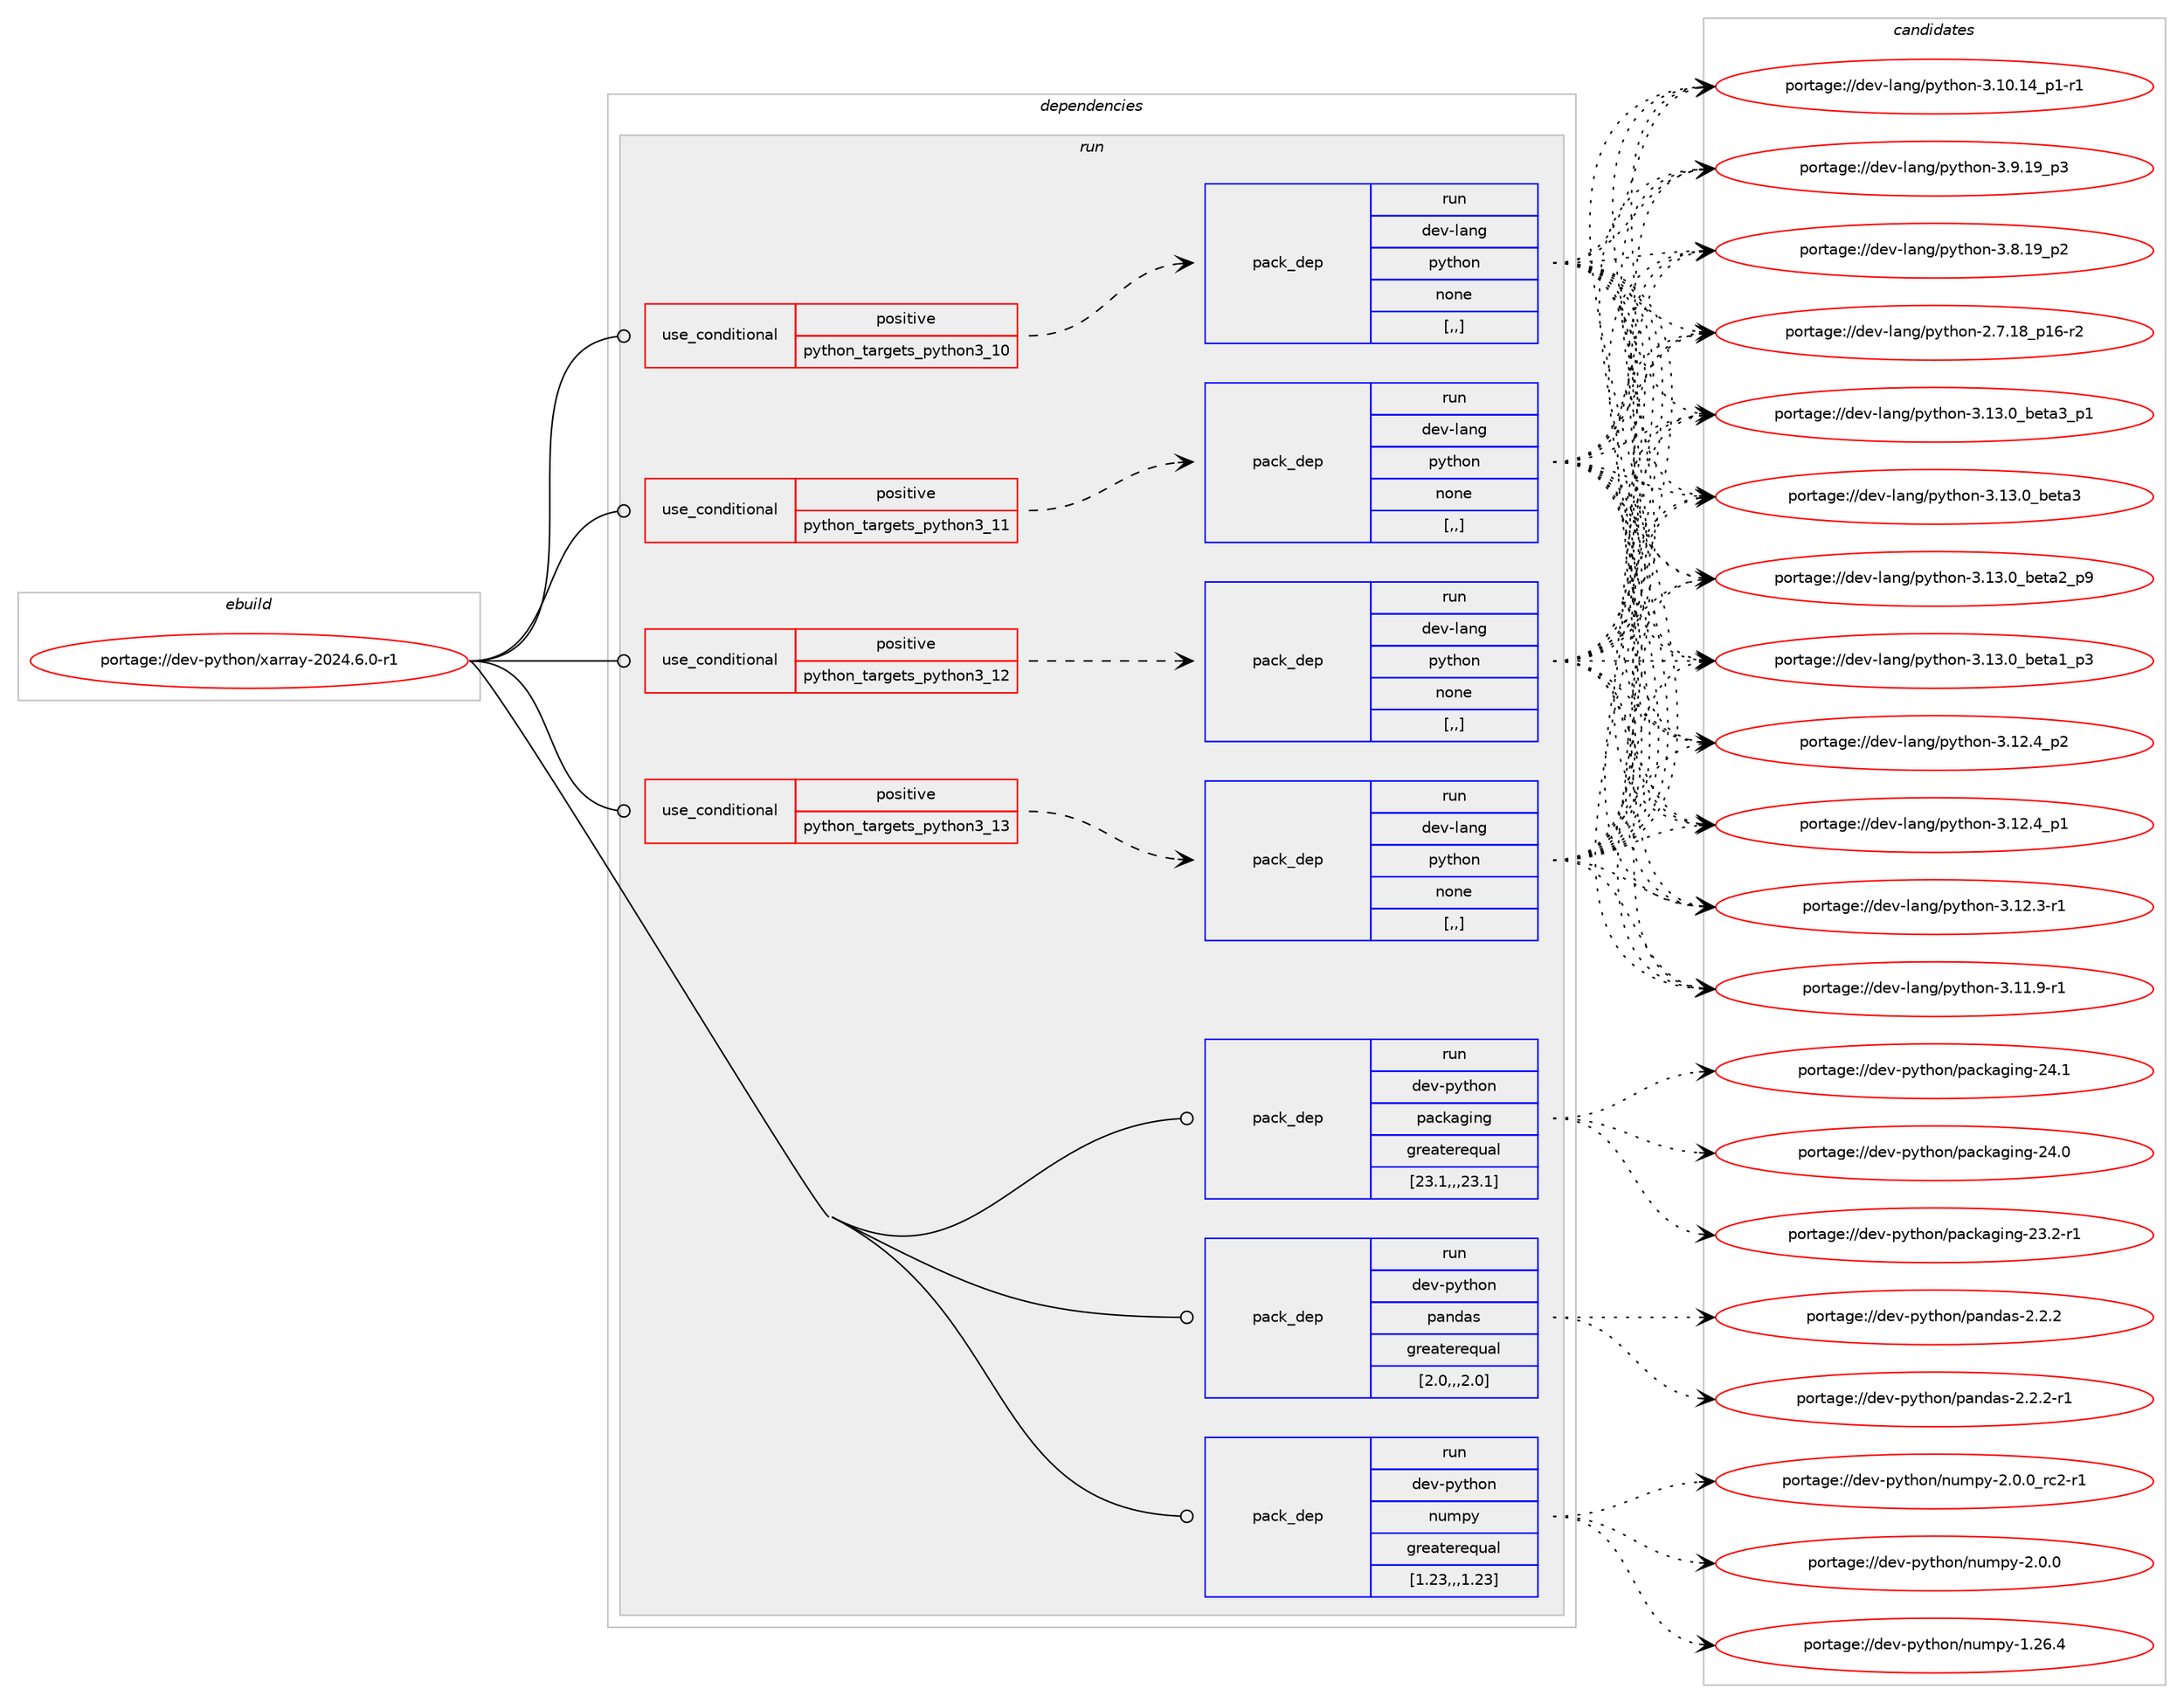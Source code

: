 digraph prolog {

# *************
# Graph options
# *************

newrank=true;
concentrate=true;
compound=true;
graph [rankdir=LR,fontname=Helvetica,fontsize=10,ranksep=1.5];#, ranksep=2.5, nodesep=0.2];
edge  [arrowhead=vee];
node  [fontname=Helvetica,fontsize=10];

# **********
# The ebuild
# **********

subgraph cluster_leftcol {
color=gray;
label=<<i>ebuild</i>>;
id [label="portage://dev-python/xarray-2024.6.0-r1", color=red, width=4, href="../dev-python/xarray-2024.6.0-r1.svg"];
}

# ****************
# The dependencies
# ****************

subgraph cluster_midcol {
color=gray;
label=<<i>dependencies</i>>;
subgraph cluster_compile {
fillcolor="#eeeeee";
style=filled;
label=<<i>compile</i>>;
}
subgraph cluster_compileandrun {
fillcolor="#eeeeee";
style=filled;
label=<<i>compile and run</i>>;
}
subgraph cluster_run {
fillcolor="#eeeeee";
style=filled;
label=<<i>run</i>>;
subgraph cond41059 {
dependency167040 [label=<<TABLE BORDER="0" CELLBORDER="1" CELLSPACING="0" CELLPADDING="4"><TR><TD ROWSPAN="3" CELLPADDING="10">use_conditional</TD></TR><TR><TD>positive</TD></TR><TR><TD>python_targets_python3_10</TD></TR></TABLE>>, shape=none, color=red];
subgraph pack124708 {
dependency167041 [label=<<TABLE BORDER="0" CELLBORDER="1" CELLSPACING="0" CELLPADDING="4" WIDTH="220"><TR><TD ROWSPAN="6" CELLPADDING="30">pack_dep</TD></TR><TR><TD WIDTH="110">run</TD></TR><TR><TD>dev-lang</TD></TR><TR><TD>python</TD></TR><TR><TD>none</TD></TR><TR><TD>[,,]</TD></TR></TABLE>>, shape=none, color=blue];
}
dependency167040:e -> dependency167041:w [weight=20,style="dashed",arrowhead="vee"];
}
id:e -> dependency167040:w [weight=20,style="solid",arrowhead="odot"];
subgraph cond41060 {
dependency167042 [label=<<TABLE BORDER="0" CELLBORDER="1" CELLSPACING="0" CELLPADDING="4"><TR><TD ROWSPAN="3" CELLPADDING="10">use_conditional</TD></TR><TR><TD>positive</TD></TR><TR><TD>python_targets_python3_11</TD></TR></TABLE>>, shape=none, color=red];
subgraph pack124709 {
dependency167043 [label=<<TABLE BORDER="0" CELLBORDER="1" CELLSPACING="0" CELLPADDING="4" WIDTH="220"><TR><TD ROWSPAN="6" CELLPADDING="30">pack_dep</TD></TR><TR><TD WIDTH="110">run</TD></TR><TR><TD>dev-lang</TD></TR><TR><TD>python</TD></TR><TR><TD>none</TD></TR><TR><TD>[,,]</TD></TR></TABLE>>, shape=none, color=blue];
}
dependency167042:e -> dependency167043:w [weight=20,style="dashed",arrowhead="vee"];
}
id:e -> dependency167042:w [weight=20,style="solid",arrowhead="odot"];
subgraph cond41061 {
dependency167044 [label=<<TABLE BORDER="0" CELLBORDER="1" CELLSPACING="0" CELLPADDING="4"><TR><TD ROWSPAN="3" CELLPADDING="10">use_conditional</TD></TR><TR><TD>positive</TD></TR><TR><TD>python_targets_python3_12</TD></TR></TABLE>>, shape=none, color=red];
subgraph pack124710 {
dependency167045 [label=<<TABLE BORDER="0" CELLBORDER="1" CELLSPACING="0" CELLPADDING="4" WIDTH="220"><TR><TD ROWSPAN="6" CELLPADDING="30">pack_dep</TD></TR><TR><TD WIDTH="110">run</TD></TR><TR><TD>dev-lang</TD></TR><TR><TD>python</TD></TR><TR><TD>none</TD></TR><TR><TD>[,,]</TD></TR></TABLE>>, shape=none, color=blue];
}
dependency167044:e -> dependency167045:w [weight=20,style="dashed",arrowhead="vee"];
}
id:e -> dependency167044:w [weight=20,style="solid",arrowhead="odot"];
subgraph cond41062 {
dependency167046 [label=<<TABLE BORDER="0" CELLBORDER="1" CELLSPACING="0" CELLPADDING="4"><TR><TD ROWSPAN="3" CELLPADDING="10">use_conditional</TD></TR><TR><TD>positive</TD></TR><TR><TD>python_targets_python3_13</TD></TR></TABLE>>, shape=none, color=red];
subgraph pack124711 {
dependency167047 [label=<<TABLE BORDER="0" CELLBORDER="1" CELLSPACING="0" CELLPADDING="4" WIDTH="220"><TR><TD ROWSPAN="6" CELLPADDING="30">pack_dep</TD></TR><TR><TD WIDTH="110">run</TD></TR><TR><TD>dev-lang</TD></TR><TR><TD>python</TD></TR><TR><TD>none</TD></TR><TR><TD>[,,]</TD></TR></TABLE>>, shape=none, color=blue];
}
dependency167046:e -> dependency167047:w [weight=20,style="dashed",arrowhead="vee"];
}
id:e -> dependency167046:w [weight=20,style="solid",arrowhead="odot"];
subgraph pack124712 {
dependency167048 [label=<<TABLE BORDER="0" CELLBORDER="1" CELLSPACING="0" CELLPADDING="4" WIDTH="220"><TR><TD ROWSPAN="6" CELLPADDING="30">pack_dep</TD></TR><TR><TD WIDTH="110">run</TD></TR><TR><TD>dev-python</TD></TR><TR><TD>numpy</TD></TR><TR><TD>greaterequal</TD></TR><TR><TD>[1.23,,,1.23]</TD></TR></TABLE>>, shape=none, color=blue];
}
id:e -> dependency167048:w [weight=20,style="solid",arrowhead="odot"];
subgraph pack124713 {
dependency167049 [label=<<TABLE BORDER="0" CELLBORDER="1" CELLSPACING="0" CELLPADDING="4" WIDTH="220"><TR><TD ROWSPAN="6" CELLPADDING="30">pack_dep</TD></TR><TR><TD WIDTH="110">run</TD></TR><TR><TD>dev-python</TD></TR><TR><TD>packaging</TD></TR><TR><TD>greaterequal</TD></TR><TR><TD>[23.1,,,23.1]</TD></TR></TABLE>>, shape=none, color=blue];
}
id:e -> dependency167049:w [weight=20,style="solid",arrowhead="odot"];
subgraph pack124714 {
dependency167050 [label=<<TABLE BORDER="0" CELLBORDER="1" CELLSPACING="0" CELLPADDING="4" WIDTH="220"><TR><TD ROWSPAN="6" CELLPADDING="30">pack_dep</TD></TR><TR><TD WIDTH="110">run</TD></TR><TR><TD>dev-python</TD></TR><TR><TD>pandas</TD></TR><TR><TD>greaterequal</TD></TR><TR><TD>[2.0,,,2.0]</TD></TR></TABLE>>, shape=none, color=blue];
}
id:e -> dependency167050:w [weight=20,style="solid",arrowhead="odot"];
}
}

# **************
# The candidates
# **************

subgraph cluster_choices {
rank=same;
color=gray;
label=<<i>candidates</i>>;

subgraph choice124708 {
color=black;
nodesep=1;
choice10010111845108971101034711212111610411111045514649514648959810111697519511249 [label="portage://dev-lang/python-3.13.0_beta3_p1", color=red, width=4,href="../dev-lang/python-3.13.0_beta3_p1.svg"];
choice1001011184510897110103471121211161041111104551464951464895981011169751 [label="portage://dev-lang/python-3.13.0_beta3", color=red, width=4,href="../dev-lang/python-3.13.0_beta3.svg"];
choice10010111845108971101034711212111610411111045514649514648959810111697509511257 [label="portage://dev-lang/python-3.13.0_beta2_p9", color=red, width=4,href="../dev-lang/python-3.13.0_beta2_p9.svg"];
choice10010111845108971101034711212111610411111045514649514648959810111697499511251 [label="portage://dev-lang/python-3.13.0_beta1_p3", color=red, width=4,href="../dev-lang/python-3.13.0_beta1_p3.svg"];
choice100101118451089711010347112121116104111110455146495046529511250 [label="portage://dev-lang/python-3.12.4_p2", color=red, width=4,href="../dev-lang/python-3.12.4_p2.svg"];
choice100101118451089711010347112121116104111110455146495046529511249 [label="portage://dev-lang/python-3.12.4_p1", color=red, width=4,href="../dev-lang/python-3.12.4_p1.svg"];
choice100101118451089711010347112121116104111110455146495046514511449 [label="portage://dev-lang/python-3.12.3-r1", color=red, width=4,href="../dev-lang/python-3.12.3-r1.svg"];
choice100101118451089711010347112121116104111110455146494946574511449 [label="portage://dev-lang/python-3.11.9-r1", color=red, width=4,href="../dev-lang/python-3.11.9-r1.svg"];
choice100101118451089711010347112121116104111110455146494846495295112494511449 [label="portage://dev-lang/python-3.10.14_p1-r1", color=red, width=4,href="../dev-lang/python-3.10.14_p1-r1.svg"];
choice100101118451089711010347112121116104111110455146574649579511251 [label="portage://dev-lang/python-3.9.19_p3", color=red, width=4,href="../dev-lang/python-3.9.19_p3.svg"];
choice100101118451089711010347112121116104111110455146564649579511250 [label="portage://dev-lang/python-3.8.19_p2", color=red, width=4,href="../dev-lang/python-3.8.19_p2.svg"];
choice100101118451089711010347112121116104111110455046554649569511249544511450 [label="portage://dev-lang/python-2.7.18_p16-r2", color=red, width=4,href="../dev-lang/python-2.7.18_p16-r2.svg"];
dependency167041:e -> choice10010111845108971101034711212111610411111045514649514648959810111697519511249:w [style=dotted,weight="100"];
dependency167041:e -> choice1001011184510897110103471121211161041111104551464951464895981011169751:w [style=dotted,weight="100"];
dependency167041:e -> choice10010111845108971101034711212111610411111045514649514648959810111697509511257:w [style=dotted,weight="100"];
dependency167041:e -> choice10010111845108971101034711212111610411111045514649514648959810111697499511251:w [style=dotted,weight="100"];
dependency167041:e -> choice100101118451089711010347112121116104111110455146495046529511250:w [style=dotted,weight="100"];
dependency167041:e -> choice100101118451089711010347112121116104111110455146495046529511249:w [style=dotted,weight="100"];
dependency167041:e -> choice100101118451089711010347112121116104111110455146495046514511449:w [style=dotted,weight="100"];
dependency167041:e -> choice100101118451089711010347112121116104111110455146494946574511449:w [style=dotted,weight="100"];
dependency167041:e -> choice100101118451089711010347112121116104111110455146494846495295112494511449:w [style=dotted,weight="100"];
dependency167041:e -> choice100101118451089711010347112121116104111110455146574649579511251:w [style=dotted,weight="100"];
dependency167041:e -> choice100101118451089711010347112121116104111110455146564649579511250:w [style=dotted,weight="100"];
dependency167041:e -> choice100101118451089711010347112121116104111110455046554649569511249544511450:w [style=dotted,weight="100"];
}
subgraph choice124709 {
color=black;
nodesep=1;
choice10010111845108971101034711212111610411111045514649514648959810111697519511249 [label="portage://dev-lang/python-3.13.0_beta3_p1", color=red, width=4,href="../dev-lang/python-3.13.0_beta3_p1.svg"];
choice1001011184510897110103471121211161041111104551464951464895981011169751 [label="portage://dev-lang/python-3.13.0_beta3", color=red, width=4,href="../dev-lang/python-3.13.0_beta3.svg"];
choice10010111845108971101034711212111610411111045514649514648959810111697509511257 [label="portage://dev-lang/python-3.13.0_beta2_p9", color=red, width=4,href="../dev-lang/python-3.13.0_beta2_p9.svg"];
choice10010111845108971101034711212111610411111045514649514648959810111697499511251 [label="portage://dev-lang/python-3.13.0_beta1_p3", color=red, width=4,href="../dev-lang/python-3.13.0_beta1_p3.svg"];
choice100101118451089711010347112121116104111110455146495046529511250 [label="portage://dev-lang/python-3.12.4_p2", color=red, width=4,href="../dev-lang/python-3.12.4_p2.svg"];
choice100101118451089711010347112121116104111110455146495046529511249 [label="portage://dev-lang/python-3.12.4_p1", color=red, width=4,href="../dev-lang/python-3.12.4_p1.svg"];
choice100101118451089711010347112121116104111110455146495046514511449 [label="portage://dev-lang/python-3.12.3-r1", color=red, width=4,href="../dev-lang/python-3.12.3-r1.svg"];
choice100101118451089711010347112121116104111110455146494946574511449 [label="portage://dev-lang/python-3.11.9-r1", color=red, width=4,href="../dev-lang/python-3.11.9-r1.svg"];
choice100101118451089711010347112121116104111110455146494846495295112494511449 [label="portage://dev-lang/python-3.10.14_p1-r1", color=red, width=4,href="../dev-lang/python-3.10.14_p1-r1.svg"];
choice100101118451089711010347112121116104111110455146574649579511251 [label="portage://dev-lang/python-3.9.19_p3", color=red, width=4,href="../dev-lang/python-3.9.19_p3.svg"];
choice100101118451089711010347112121116104111110455146564649579511250 [label="portage://dev-lang/python-3.8.19_p2", color=red, width=4,href="../dev-lang/python-3.8.19_p2.svg"];
choice100101118451089711010347112121116104111110455046554649569511249544511450 [label="portage://dev-lang/python-2.7.18_p16-r2", color=red, width=4,href="../dev-lang/python-2.7.18_p16-r2.svg"];
dependency167043:e -> choice10010111845108971101034711212111610411111045514649514648959810111697519511249:w [style=dotted,weight="100"];
dependency167043:e -> choice1001011184510897110103471121211161041111104551464951464895981011169751:w [style=dotted,weight="100"];
dependency167043:e -> choice10010111845108971101034711212111610411111045514649514648959810111697509511257:w [style=dotted,weight="100"];
dependency167043:e -> choice10010111845108971101034711212111610411111045514649514648959810111697499511251:w [style=dotted,weight="100"];
dependency167043:e -> choice100101118451089711010347112121116104111110455146495046529511250:w [style=dotted,weight="100"];
dependency167043:e -> choice100101118451089711010347112121116104111110455146495046529511249:w [style=dotted,weight="100"];
dependency167043:e -> choice100101118451089711010347112121116104111110455146495046514511449:w [style=dotted,weight="100"];
dependency167043:e -> choice100101118451089711010347112121116104111110455146494946574511449:w [style=dotted,weight="100"];
dependency167043:e -> choice100101118451089711010347112121116104111110455146494846495295112494511449:w [style=dotted,weight="100"];
dependency167043:e -> choice100101118451089711010347112121116104111110455146574649579511251:w [style=dotted,weight="100"];
dependency167043:e -> choice100101118451089711010347112121116104111110455146564649579511250:w [style=dotted,weight="100"];
dependency167043:e -> choice100101118451089711010347112121116104111110455046554649569511249544511450:w [style=dotted,weight="100"];
}
subgraph choice124710 {
color=black;
nodesep=1;
choice10010111845108971101034711212111610411111045514649514648959810111697519511249 [label="portage://dev-lang/python-3.13.0_beta3_p1", color=red, width=4,href="../dev-lang/python-3.13.0_beta3_p1.svg"];
choice1001011184510897110103471121211161041111104551464951464895981011169751 [label="portage://dev-lang/python-3.13.0_beta3", color=red, width=4,href="../dev-lang/python-3.13.0_beta3.svg"];
choice10010111845108971101034711212111610411111045514649514648959810111697509511257 [label="portage://dev-lang/python-3.13.0_beta2_p9", color=red, width=4,href="../dev-lang/python-3.13.0_beta2_p9.svg"];
choice10010111845108971101034711212111610411111045514649514648959810111697499511251 [label="portage://dev-lang/python-3.13.0_beta1_p3", color=red, width=4,href="../dev-lang/python-3.13.0_beta1_p3.svg"];
choice100101118451089711010347112121116104111110455146495046529511250 [label="portage://dev-lang/python-3.12.4_p2", color=red, width=4,href="../dev-lang/python-3.12.4_p2.svg"];
choice100101118451089711010347112121116104111110455146495046529511249 [label="portage://dev-lang/python-3.12.4_p1", color=red, width=4,href="../dev-lang/python-3.12.4_p1.svg"];
choice100101118451089711010347112121116104111110455146495046514511449 [label="portage://dev-lang/python-3.12.3-r1", color=red, width=4,href="../dev-lang/python-3.12.3-r1.svg"];
choice100101118451089711010347112121116104111110455146494946574511449 [label="portage://dev-lang/python-3.11.9-r1", color=red, width=4,href="../dev-lang/python-3.11.9-r1.svg"];
choice100101118451089711010347112121116104111110455146494846495295112494511449 [label="portage://dev-lang/python-3.10.14_p1-r1", color=red, width=4,href="../dev-lang/python-3.10.14_p1-r1.svg"];
choice100101118451089711010347112121116104111110455146574649579511251 [label="portage://dev-lang/python-3.9.19_p3", color=red, width=4,href="../dev-lang/python-3.9.19_p3.svg"];
choice100101118451089711010347112121116104111110455146564649579511250 [label="portage://dev-lang/python-3.8.19_p2", color=red, width=4,href="../dev-lang/python-3.8.19_p2.svg"];
choice100101118451089711010347112121116104111110455046554649569511249544511450 [label="portage://dev-lang/python-2.7.18_p16-r2", color=red, width=4,href="../dev-lang/python-2.7.18_p16-r2.svg"];
dependency167045:e -> choice10010111845108971101034711212111610411111045514649514648959810111697519511249:w [style=dotted,weight="100"];
dependency167045:e -> choice1001011184510897110103471121211161041111104551464951464895981011169751:w [style=dotted,weight="100"];
dependency167045:e -> choice10010111845108971101034711212111610411111045514649514648959810111697509511257:w [style=dotted,weight="100"];
dependency167045:e -> choice10010111845108971101034711212111610411111045514649514648959810111697499511251:w [style=dotted,weight="100"];
dependency167045:e -> choice100101118451089711010347112121116104111110455146495046529511250:w [style=dotted,weight="100"];
dependency167045:e -> choice100101118451089711010347112121116104111110455146495046529511249:w [style=dotted,weight="100"];
dependency167045:e -> choice100101118451089711010347112121116104111110455146495046514511449:w [style=dotted,weight="100"];
dependency167045:e -> choice100101118451089711010347112121116104111110455146494946574511449:w [style=dotted,weight="100"];
dependency167045:e -> choice100101118451089711010347112121116104111110455146494846495295112494511449:w [style=dotted,weight="100"];
dependency167045:e -> choice100101118451089711010347112121116104111110455146574649579511251:w [style=dotted,weight="100"];
dependency167045:e -> choice100101118451089711010347112121116104111110455146564649579511250:w [style=dotted,weight="100"];
dependency167045:e -> choice100101118451089711010347112121116104111110455046554649569511249544511450:w [style=dotted,weight="100"];
}
subgraph choice124711 {
color=black;
nodesep=1;
choice10010111845108971101034711212111610411111045514649514648959810111697519511249 [label="portage://dev-lang/python-3.13.0_beta3_p1", color=red, width=4,href="../dev-lang/python-3.13.0_beta3_p1.svg"];
choice1001011184510897110103471121211161041111104551464951464895981011169751 [label="portage://dev-lang/python-3.13.0_beta3", color=red, width=4,href="../dev-lang/python-3.13.0_beta3.svg"];
choice10010111845108971101034711212111610411111045514649514648959810111697509511257 [label="portage://dev-lang/python-3.13.0_beta2_p9", color=red, width=4,href="../dev-lang/python-3.13.0_beta2_p9.svg"];
choice10010111845108971101034711212111610411111045514649514648959810111697499511251 [label="portage://dev-lang/python-3.13.0_beta1_p3", color=red, width=4,href="../dev-lang/python-3.13.0_beta1_p3.svg"];
choice100101118451089711010347112121116104111110455146495046529511250 [label="portage://dev-lang/python-3.12.4_p2", color=red, width=4,href="../dev-lang/python-3.12.4_p2.svg"];
choice100101118451089711010347112121116104111110455146495046529511249 [label="portage://dev-lang/python-3.12.4_p1", color=red, width=4,href="../dev-lang/python-3.12.4_p1.svg"];
choice100101118451089711010347112121116104111110455146495046514511449 [label="portage://dev-lang/python-3.12.3-r1", color=red, width=4,href="../dev-lang/python-3.12.3-r1.svg"];
choice100101118451089711010347112121116104111110455146494946574511449 [label="portage://dev-lang/python-3.11.9-r1", color=red, width=4,href="../dev-lang/python-3.11.9-r1.svg"];
choice100101118451089711010347112121116104111110455146494846495295112494511449 [label="portage://dev-lang/python-3.10.14_p1-r1", color=red, width=4,href="../dev-lang/python-3.10.14_p1-r1.svg"];
choice100101118451089711010347112121116104111110455146574649579511251 [label="portage://dev-lang/python-3.9.19_p3", color=red, width=4,href="../dev-lang/python-3.9.19_p3.svg"];
choice100101118451089711010347112121116104111110455146564649579511250 [label="portage://dev-lang/python-3.8.19_p2", color=red, width=4,href="../dev-lang/python-3.8.19_p2.svg"];
choice100101118451089711010347112121116104111110455046554649569511249544511450 [label="portage://dev-lang/python-2.7.18_p16-r2", color=red, width=4,href="../dev-lang/python-2.7.18_p16-r2.svg"];
dependency167047:e -> choice10010111845108971101034711212111610411111045514649514648959810111697519511249:w [style=dotted,weight="100"];
dependency167047:e -> choice1001011184510897110103471121211161041111104551464951464895981011169751:w [style=dotted,weight="100"];
dependency167047:e -> choice10010111845108971101034711212111610411111045514649514648959810111697509511257:w [style=dotted,weight="100"];
dependency167047:e -> choice10010111845108971101034711212111610411111045514649514648959810111697499511251:w [style=dotted,weight="100"];
dependency167047:e -> choice100101118451089711010347112121116104111110455146495046529511250:w [style=dotted,weight="100"];
dependency167047:e -> choice100101118451089711010347112121116104111110455146495046529511249:w [style=dotted,weight="100"];
dependency167047:e -> choice100101118451089711010347112121116104111110455146495046514511449:w [style=dotted,weight="100"];
dependency167047:e -> choice100101118451089711010347112121116104111110455146494946574511449:w [style=dotted,weight="100"];
dependency167047:e -> choice100101118451089711010347112121116104111110455146494846495295112494511449:w [style=dotted,weight="100"];
dependency167047:e -> choice100101118451089711010347112121116104111110455146574649579511251:w [style=dotted,weight="100"];
dependency167047:e -> choice100101118451089711010347112121116104111110455146564649579511250:w [style=dotted,weight="100"];
dependency167047:e -> choice100101118451089711010347112121116104111110455046554649569511249544511450:w [style=dotted,weight="100"];
}
subgraph choice124712 {
color=black;
nodesep=1;
choice10010111845112121116104111110471101171091121214550464846489511499504511449 [label="portage://dev-python/numpy-2.0.0_rc2-r1", color=red, width=4,href="../dev-python/numpy-2.0.0_rc2-r1.svg"];
choice1001011184511212111610411111047110117109112121455046484648 [label="portage://dev-python/numpy-2.0.0", color=red, width=4,href="../dev-python/numpy-2.0.0.svg"];
choice100101118451121211161041111104711011710911212145494650544652 [label="portage://dev-python/numpy-1.26.4", color=red, width=4,href="../dev-python/numpy-1.26.4.svg"];
dependency167048:e -> choice10010111845112121116104111110471101171091121214550464846489511499504511449:w [style=dotted,weight="100"];
dependency167048:e -> choice1001011184511212111610411111047110117109112121455046484648:w [style=dotted,weight="100"];
dependency167048:e -> choice100101118451121211161041111104711011710911212145494650544652:w [style=dotted,weight="100"];
}
subgraph choice124713 {
color=black;
nodesep=1;
choice10010111845112121116104111110471129799107971031051101034550524649 [label="portage://dev-python/packaging-24.1", color=red, width=4,href="../dev-python/packaging-24.1.svg"];
choice10010111845112121116104111110471129799107971031051101034550524648 [label="portage://dev-python/packaging-24.0", color=red, width=4,href="../dev-python/packaging-24.0.svg"];
choice100101118451121211161041111104711297991079710310511010345505146504511449 [label="portage://dev-python/packaging-23.2-r1", color=red, width=4,href="../dev-python/packaging-23.2-r1.svg"];
dependency167049:e -> choice10010111845112121116104111110471129799107971031051101034550524649:w [style=dotted,weight="100"];
dependency167049:e -> choice10010111845112121116104111110471129799107971031051101034550524648:w [style=dotted,weight="100"];
dependency167049:e -> choice100101118451121211161041111104711297991079710310511010345505146504511449:w [style=dotted,weight="100"];
}
subgraph choice124714 {
color=black;
nodesep=1;
choice100101118451121211161041111104711297110100971154550465046504511449 [label="portage://dev-python/pandas-2.2.2-r1", color=red, width=4,href="../dev-python/pandas-2.2.2-r1.svg"];
choice10010111845112121116104111110471129711010097115455046504650 [label="portage://dev-python/pandas-2.2.2", color=red, width=4,href="../dev-python/pandas-2.2.2.svg"];
dependency167050:e -> choice100101118451121211161041111104711297110100971154550465046504511449:w [style=dotted,weight="100"];
dependency167050:e -> choice10010111845112121116104111110471129711010097115455046504650:w [style=dotted,weight="100"];
}
}

}
